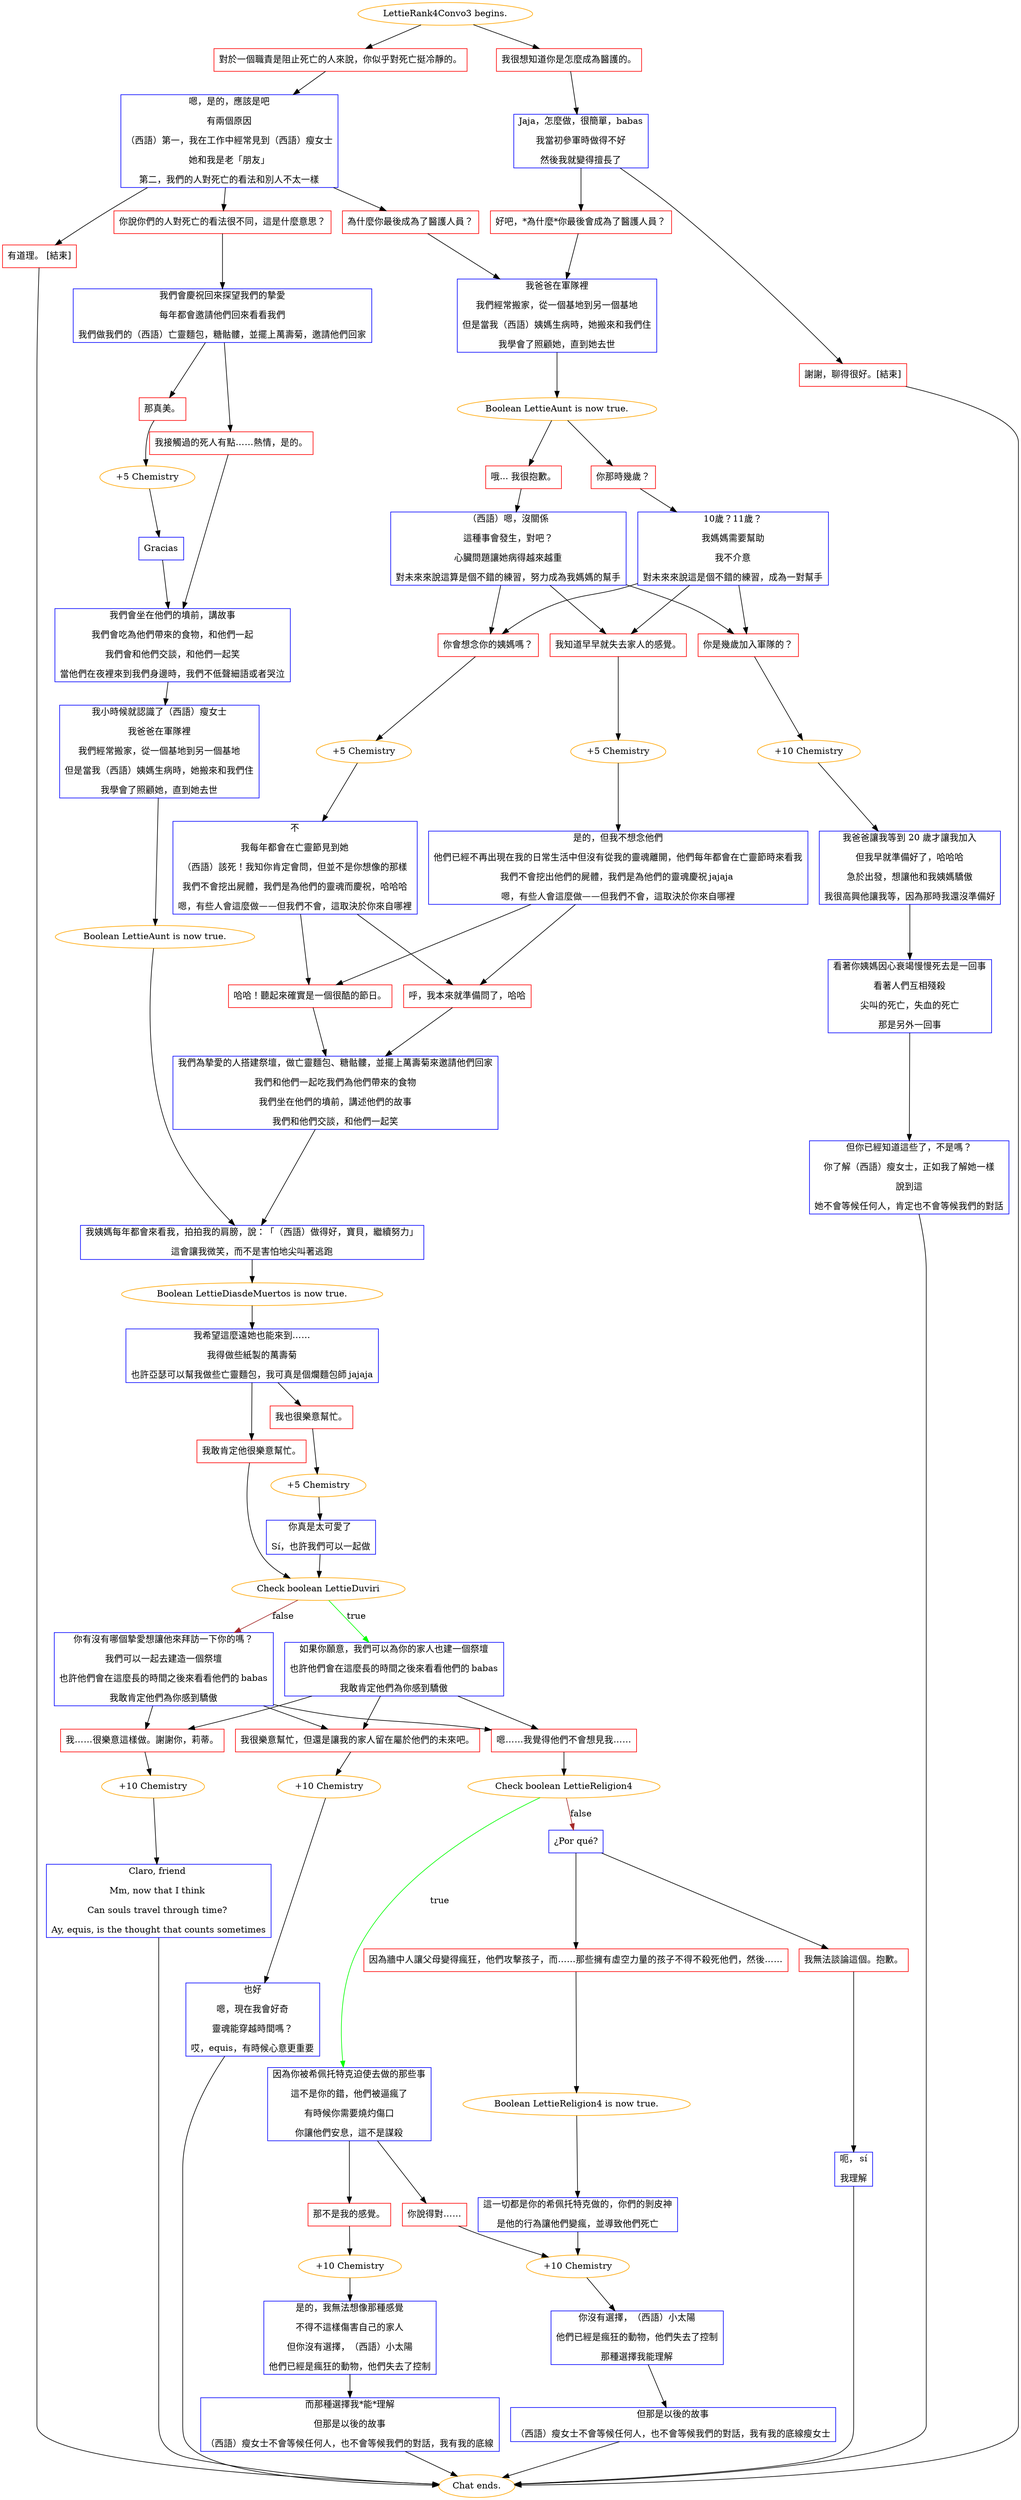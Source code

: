 digraph {
	"LettieRank4Convo3 begins." [color=orange];
		"LettieRank4Convo3 begins." -> j2923844762;
		"LettieRank4Convo3 begins." -> j1864594644;
	j2923844762 [label="對於一個職責是阻止死亡的人來說，你似乎對死亡挺冷靜的。",shape=box,color=red];
		j2923844762 -> j2305159370;
	j1864594644 [label="我很想知道你是怎麼成為醫護的。",shape=box,color=red];
		j1864594644 -> j1415583234;
	j2305159370 [label="嗯，是的，應該是吧
有兩個原因
（西語）第一，我在工作中經常見到（西語）瘦女士
她和我是老「朋友」
第二，我們的人對死亡的看法和別人不太一樣",shape=box,color=blue];
		j2305159370 -> j3205190867;
		j2305159370 -> j2191534665;
		j2305159370 -> j1240862719;
	j1415583234 [label="Jaja，怎麼做，很簡單，babas
我當初參軍時做得不好
然後我就變得擅長了",shape=box,color=blue];
		j1415583234 -> j1287699321;
		j1415583234 -> j518100986;
	j3205190867 [label="你說你們的人對死亡的看法很不同，這是什麼意思？",shape=box,color=red];
		j3205190867 -> j1125441831;
	j2191534665 [label="為什麼你最後成為了醫護人員？",shape=box,color=red];
		j2191534665 -> j3161250655;
	j1240862719 [label="有道理。 [結束]",shape=box,color=red];
		j1240862719 -> "Chat ends.";
	j1287699321 [label="好吧，*為什麼*你最後會成為了醫護人員？",shape=box,color=red];
		j1287699321 -> j3161250655;
	j518100986 [label="謝謝，聊得很好。[結束]",shape=box,color=red];
		j518100986 -> "Chat ends.";
	j1125441831 [label="我們會慶祝回來探望我們的摯愛
每年都會邀請他們回來看看我們
我們做我們的（西語）亡靈麵包，糖骷髏，並擺上萬壽菊，邀請他們回家",shape=box,color=blue];
		j1125441831 -> j1688429810;
		j1125441831 -> j2210237582;
	j3161250655 [label="我爸爸在軍隊裡
我們經常搬家，從一個基地到另一個基地
但是當我（西語）姨媽生病時，她搬來和我們住
我學會了照顧她，直到她去世",shape=box,color=blue];
		j3161250655 -> j3336365190;
	"Chat ends." [color=orange];
	j1688429810 [label="我接觸過的死人有點……熱情，是的。",shape=box,color=red];
		j1688429810 -> j2535343661;
	j2210237582 [label="那真美。",shape=box,color=red];
		j2210237582 -> j2465533297;
	j3336365190 [label="Boolean LettieAunt is now true.",color=orange];
		j3336365190 -> j3463695266;
		j3336365190 -> j1534428541;
	j2535343661 [label="我們會坐在他們的墳前，講故事
我們會吃為他們帶來的食物，和他們一起
我們會和他們交談，和他們一起笑
當他們在夜裡來到我們身邊時，我們不低聲細語或者哭泣",shape=box,color=blue];
		j2535343661 -> j3392716041;
	j2465533297 [label="+5 Chemistry",color=orange];
		j2465533297 -> j1586869804;
	j3463695266 [label="哦... 我很抱歉。",shape=box,color=red];
		j3463695266 -> j35807046;
	j1534428541 [label="你那時幾歲？",shape=box,color=red];
		j1534428541 -> j2542170593;
	j3392716041 [label="我小時候就認識了（西語）瘦女士
我爸爸在軍隊裡
我們經常搬家，從一個基地到另一個基地
但是當我（西語）姨媽生病時，她搬來和我們住
我學會了照顧她，直到她去世",shape=box,color=blue];
		j3392716041 -> j2568485009;
	j1586869804 [label="Gracias",shape=box,color=blue];
		j1586869804 -> j2535343661;
	j35807046 [label="（西語）嗯，沒關係
這種事會發生，對吧？
心臟問題讓她病得越來越重
對未來來說這算是個不錯的練習，努力成為我媽媽的幫手",shape=box,color=blue];
		j35807046 -> j2579237637;
		j35807046 -> j1401262004;
		j35807046 -> j3290473657;
	j2542170593 [label="10歲？11歲？
我媽媽需要幫助
我不介意
對未來來說這是個不錯的練習，成為一對幫手",shape=box,color=blue];
		j2542170593 -> j2579237637;
		j2542170593 -> j1401262004;
		j2542170593 -> j3290473657;
	j2568485009 [label="Boolean LettieAunt is now true.",color=orange];
		j2568485009 -> j4113491686;
	j2579237637 [label="你會想念你的姨媽嗎？",shape=box,color=red];
		j2579237637 -> j2195080372;
	j1401262004 [label="我知道早早就失去家人的感覺。",shape=box,color=red];
		j1401262004 -> j3361886633;
	j3290473657 [label="你是幾歲加入軍隊的？",shape=box,color=red];
		j3290473657 -> j616634194;
	j4113491686 [label="我姨媽每年都會來看我，拍拍我的肩膀，說：「（西語）做得好，寶貝，繼續努力」
這會讓我微笑，而不是害怕地尖叫著逃跑",shape=box,color=blue];
		j4113491686 -> j2560537556;
	j2195080372 [label="+5 Chemistry",color=orange];
		j2195080372 -> j1452569903;
	j3361886633 [label="+5 Chemistry",color=orange];
		j3361886633 -> j1165511680;
	j616634194 [label="+10 Chemistry",color=orange];
		j616634194 -> j4054626614;
	j2560537556 [label="Boolean LettieDiasdeMuertos is now true.",color=orange];
		j2560537556 -> j3757448788;
	j1452569903 [label="不
我每年都會在亡靈節見到她
（西語）該死！我知你肯定會問，但並不是你想像的那樣
我們不會挖出屍體，我們是為他們的靈魂而慶祝，哈哈哈
嗯，有些人會這麼做——但我們不會，這取決於你來自哪裡",shape=box,color=blue];
		j1452569903 -> j3262305412;
		j1452569903 -> j3823919873;
	j1165511680 [label="是的，但我不想念他們
他們已經不再出現在我的日常生活中但沒有從我的靈魂離開，他們每年都會在亡靈節時來看我
我們不會挖出他們的屍體，我們是為他們的靈魂慶祝 jajaja 
嗯，有些人會這麼做——但我們不會，這取決於你來自哪裡",shape=box,color=blue];
		j1165511680 -> j3262305412;
		j1165511680 -> j3823919873;
	j4054626614 [label="我爸爸讓我等到 20 歲才讓我加入
但我早就準備好了，哈哈哈
急於出發，想讓他和我姨媽驕傲
我很高興他讓我等，因為那時我還沒準備好",shape=box,color=blue];
		j4054626614 -> j420591259;
	j3757448788 [label="我希望這麼遠她也能來到……
我得做些紙製的萬壽菊
也許亞瑟可以幫我做些亡靈麵包，我可真是個爛麵包師 jajaja",shape=box,color=blue];
		j3757448788 -> j212500995;
		j3757448788 -> j3387213887;
	j3262305412 [label="呼，我本來就準備問了，哈哈",shape=box,color=red];
		j3262305412 -> j1347632170;
	j3823919873 [label="哈哈！聽起來確實是一個很酷的節日。",shape=box,color=red];
		j3823919873 -> j1347632170;
	j420591259 [label="看著你姨媽因心衰竭慢慢死去是一回事
看著人們互相殘殺
尖叫的死亡，失血的死亡
那是另外一回事",shape=box,color=blue];
		j420591259 -> j2555105022;
	j212500995 [label="我敢肯定他很樂意幫忙。",shape=box,color=red];
		j212500995 -> j2237077635;
	j3387213887 [label="我也很樂意幫忙。",shape=box,color=red];
		j3387213887 -> j2326040320;
	j1347632170 [label="我們為摯愛的人搭建祭壇，做亡靈麵包、糖骷髏，並擺上萬壽菊來邀請他們回家
我們和他們一起吃我們為他們帶來的食物
我們坐在他們的墳前，講述他們的故事
我們和他們交談，和他們一起笑",shape=box,color=blue];
		j1347632170 -> j4113491686;
	j2555105022 [label="但你已經知道這些了，不是嗎？
你了解（西語）瘦女士，正如我了解她一樣
說到這
她不會等候任何人，肯定也不會等候我們的對話",shape=box,color=blue];
		j2555105022 -> "Chat ends.";
	j2237077635 [label="Check boolean LettieDuviri",color=orange];
		j2237077635 -> j414833628 [label=true,color=green];
		j2237077635 -> j1116212451 [label=false,color=brown];
	j2326040320 [label="+5 Chemistry",color=orange];
		j2326040320 -> j94795963;
	j414833628 [label="如果你願意，我們可以為你的家人也建一個祭壇
也許他們會在這麼長的時間之後來看看他們的 babas
我敢肯定他們為你感到驕傲",shape=box,color=blue];
		j414833628 -> j4156501328;
		j414833628 -> j1870034532;
		j414833628 -> j3337917500;
	j1116212451 [label="你有沒有哪個摯愛想讓他來拜訪一下你的嗎？
我們可以一起去建造一個祭壇
也許他們會在這麼長的時間之後來看看他們的 babas
我敢肯定他們為你感到驕傲",shape=box,color=blue];
		j1116212451 -> j4156501328;
		j1116212451 -> j1870034532;
		j1116212451 -> j3337917500;
	j94795963 [label="你真是太可愛了 
Sí，也許我們可以一起做",shape=box,color=blue];
		j94795963 -> j2237077635;
	j4156501328 [label="我……很樂意這樣做。謝謝你，莉蒂。",shape=box,color=red];
		j4156501328 -> j1078047417;
	j1870034532 [label="我很樂意幫忙，但還是讓我的家人留在屬於他們的未來吧。",shape=box,color=red];
		j1870034532 -> j3545756752;
	j3337917500 [label="嗯……我覺得他們不會想見我……",shape=box,color=red];
		j3337917500 -> j2193637873;
	j1078047417 [label="+10 Chemistry",color=orange];
		j1078047417 -> j3798013146;
	j3545756752 [label="+10 Chemistry",color=orange];
		j3545756752 -> j401884830;
	j2193637873 [label="Check boolean LettieReligion4",color=orange];
		j2193637873 -> j2184264172 [label=true,color=green];
		j2193637873 -> j3121189004 [label=false,color=brown];
	j3798013146 [label="Claro, friend 
Mm, now that I think 
Can souls travel through time? 
Ay, equis, is the thought that counts sometimes",shape=box,color=blue];
		j3798013146 -> "Chat ends.";
	j401884830 [label="也好
嗯，現在我會好奇
靈魂能穿越時間嗎？
哎，equis，有時候心意更重要",shape=box,color=blue];
		j401884830 -> "Chat ends.";
	j2184264172 [label="因為你被希佩托特克迫使去做的那些事
這不是你的錯，他們被逼瘋了
有時候你需要燒灼傷口
你讓他們安息，這不是謀殺",shape=box,color=blue];
		j2184264172 -> j3928466557;
		j2184264172 -> j3354446436;
	j3121189004 [label="¿Por qué?",shape=box,color=blue];
		j3121189004 -> j4240021325;
		j3121189004 -> j4256506102;
	j3928466557 [label="那不是我的感覺。",shape=box,color=red];
		j3928466557 -> j1206753382;
	j3354446436 [label="你說得對……",shape=box,color=red];
		j3354446436 -> j4037413684;
	j4240021325 [label="因為牆中人讓父母變得瘋狂，他們攻擊孩子，而……那些擁有虛空力量的孩子不得不殺死他們，然後……",shape=box,color=red];
		j4240021325 -> j3540155626;
	j4256506102 [label="我無法談論這個。抱歉。",shape=box,color=red];
		j4256506102 -> j1759448978;
	j1206753382 [label="+10 Chemistry",color=orange];
		j1206753382 -> j923122118;
	j4037413684 [label="+10 Chemistry",color=orange];
		j4037413684 -> j2907471176;
	j3540155626 [label="Boolean LettieReligion4 is now true.",color=orange];
		j3540155626 -> j3380523907;
	j1759448978 [label="呃， sí
我理解",shape=box,color=blue];
		j1759448978 -> "Chat ends.";
	j923122118 [label="是的，我無法想像那種感覺
不得不這樣傷害自己的家人
但你沒有選擇，（西語）小太陽
他們已經是瘋狂的動物，他們失去了控制",shape=box,color=blue];
		j923122118 -> j3027867158;
	j2907471176 [label="你沒有選擇，（西語）小太陽
他們已經是瘋狂的動物，他們失去了控制
那種選擇我能理解",shape=box,color=blue];
		j2907471176 -> j312097482;
	j3380523907 [label="這一切都是你的希佩托特克做的，你們的剝皮神
是他的行為讓他們變瘋，並導致他們死亡",shape=box,color=blue];
		j3380523907 -> j4037413684;
	j3027867158 [label="而那種選擇我*能*理解
但那是以後的故事
（西語）瘦女士不會等候任何人，也不會等候我們的對話，我有我的底線",shape=box,color=blue];
		j3027867158 -> "Chat ends.";
	j312097482 [label="但那是以後的故事
（西語）瘦女士不會等候任何人，也不會等候我們的對話，我有我的底線瘦女士",shape=box,color=blue];
		j312097482 -> "Chat ends.";
}